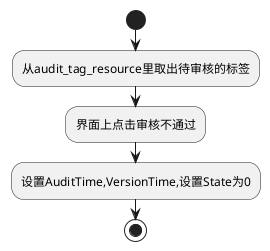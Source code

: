 @startuml
start
:从audit_tag_resource里取出待审核的标签;
:界面上点击审核不通过;
:设置AuditTime,VersionTime,设置State为0;
stop
@enduml